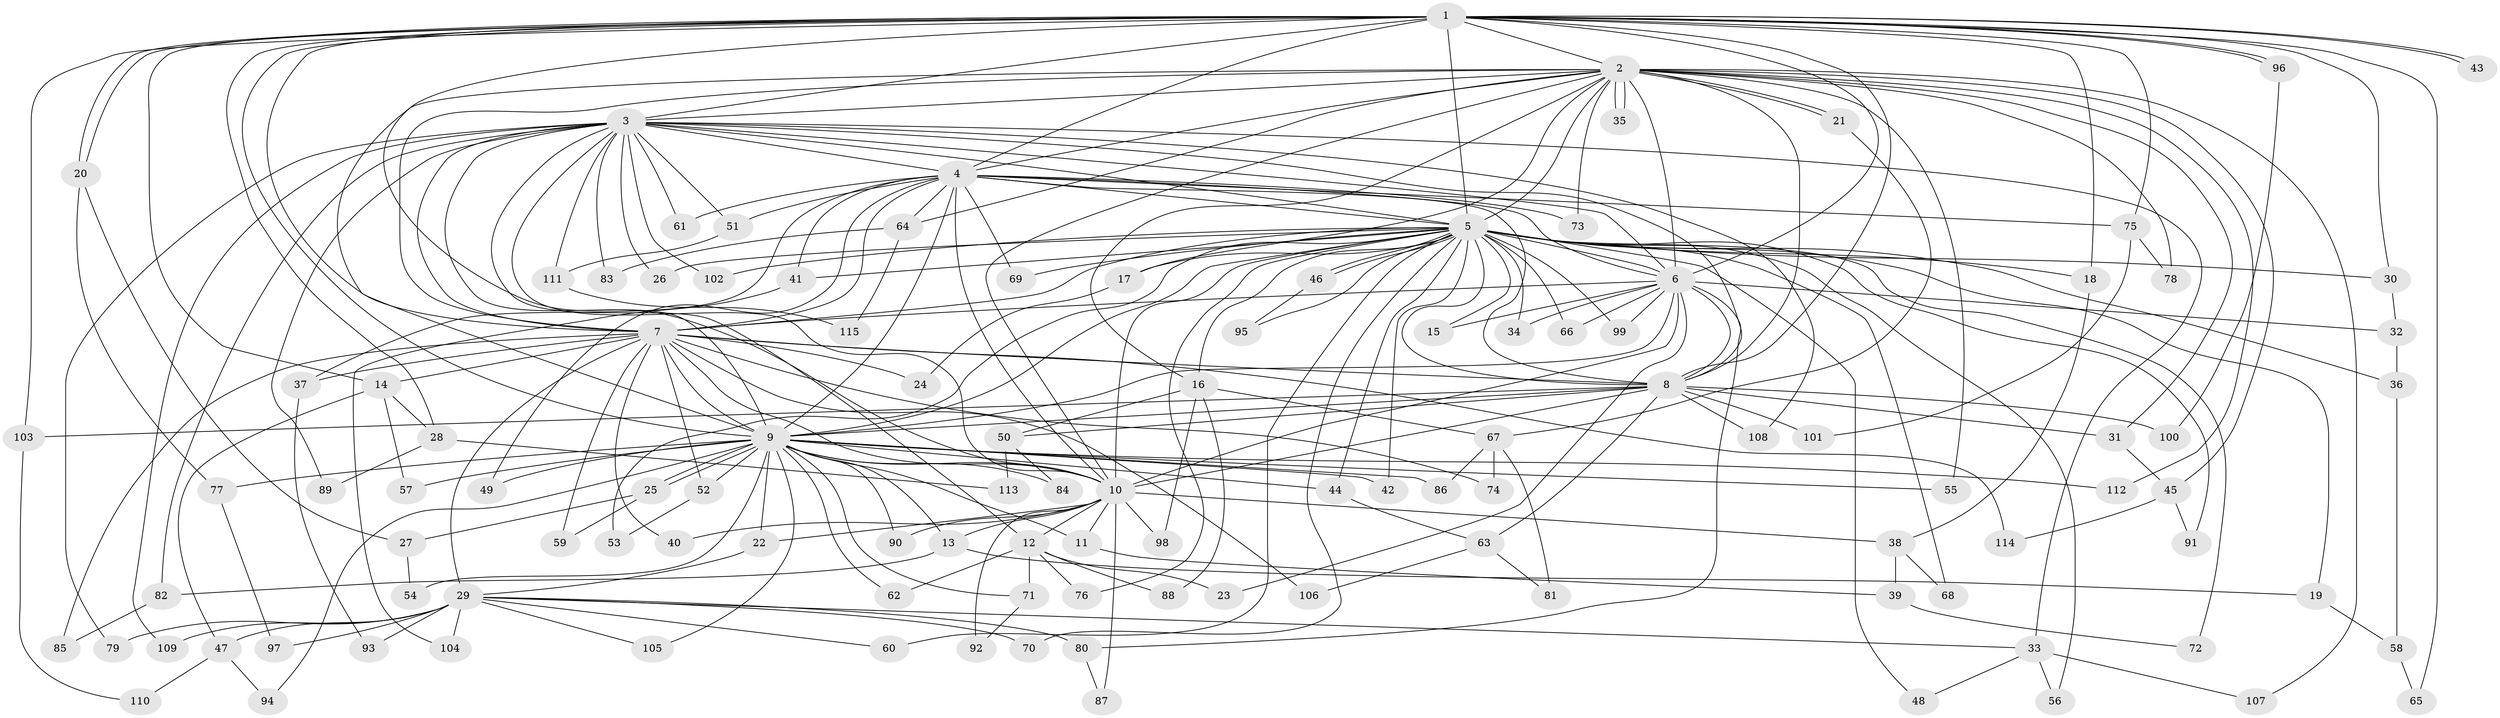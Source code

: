 // Generated by graph-tools (version 1.1) at 2025/14/03/09/25 04:14:03]
// undirected, 115 vertices, 255 edges
graph export_dot {
graph [start="1"]
  node [color=gray90,style=filled];
  1;
  2;
  3;
  4;
  5;
  6;
  7;
  8;
  9;
  10;
  11;
  12;
  13;
  14;
  15;
  16;
  17;
  18;
  19;
  20;
  21;
  22;
  23;
  24;
  25;
  26;
  27;
  28;
  29;
  30;
  31;
  32;
  33;
  34;
  35;
  36;
  37;
  38;
  39;
  40;
  41;
  42;
  43;
  44;
  45;
  46;
  47;
  48;
  49;
  50;
  51;
  52;
  53;
  54;
  55;
  56;
  57;
  58;
  59;
  60;
  61;
  62;
  63;
  64;
  65;
  66;
  67;
  68;
  69;
  70;
  71;
  72;
  73;
  74;
  75;
  76;
  77;
  78;
  79;
  80;
  81;
  82;
  83;
  84;
  85;
  86;
  87;
  88;
  89;
  90;
  91;
  92;
  93;
  94;
  95;
  96;
  97;
  98;
  99;
  100;
  101;
  102;
  103;
  104;
  105;
  106;
  107;
  108;
  109;
  110;
  111;
  112;
  113;
  114;
  115;
  1 -- 2;
  1 -- 3;
  1 -- 4;
  1 -- 5;
  1 -- 6;
  1 -- 7;
  1 -- 8;
  1 -- 9;
  1 -- 10;
  1 -- 14;
  1 -- 18;
  1 -- 20;
  1 -- 20;
  1 -- 28;
  1 -- 30;
  1 -- 43;
  1 -- 43;
  1 -- 65;
  1 -- 75;
  1 -- 96;
  1 -- 96;
  1 -- 103;
  2 -- 3;
  2 -- 4;
  2 -- 5;
  2 -- 6;
  2 -- 7;
  2 -- 8;
  2 -- 9;
  2 -- 10;
  2 -- 16;
  2 -- 17;
  2 -- 21;
  2 -- 21;
  2 -- 31;
  2 -- 35;
  2 -- 35;
  2 -- 45;
  2 -- 55;
  2 -- 64;
  2 -- 73;
  2 -- 78;
  2 -- 107;
  2 -- 112;
  3 -- 4;
  3 -- 5;
  3 -- 6;
  3 -- 7;
  3 -- 8;
  3 -- 9;
  3 -- 10;
  3 -- 12;
  3 -- 26;
  3 -- 33;
  3 -- 51;
  3 -- 61;
  3 -- 79;
  3 -- 82;
  3 -- 83;
  3 -- 89;
  3 -- 102;
  3 -- 108;
  3 -- 109;
  3 -- 111;
  4 -- 5;
  4 -- 6;
  4 -- 7;
  4 -- 8;
  4 -- 9;
  4 -- 10;
  4 -- 37;
  4 -- 41;
  4 -- 49;
  4 -- 51;
  4 -- 61;
  4 -- 64;
  4 -- 69;
  4 -- 73;
  4 -- 75;
  5 -- 6;
  5 -- 7;
  5 -- 8;
  5 -- 9;
  5 -- 10;
  5 -- 15;
  5 -- 16;
  5 -- 17;
  5 -- 18;
  5 -- 19;
  5 -- 26;
  5 -- 30;
  5 -- 34;
  5 -- 36;
  5 -- 41;
  5 -- 42;
  5 -- 44;
  5 -- 46;
  5 -- 46;
  5 -- 48;
  5 -- 53;
  5 -- 56;
  5 -- 60;
  5 -- 66;
  5 -- 68;
  5 -- 69;
  5 -- 70;
  5 -- 72;
  5 -- 76;
  5 -- 91;
  5 -- 95;
  5 -- 99;
  5 -- 102;
  6 -- 7;
  6 -- 8;
  6 -- 9;
  6 -- 10;
  6 -- 15;
  6 -- 23;
  6 -- 32;
  6 -- 34;
  6 -- 66;
  6 -- 80;
  6 -- 99;
  7 -- 8;
  7 -- 9;
  7 -- 10;
  7 -- 14;
  7 -- 24;
  7 -- 29;
  7 -- 37;
  7 -- 40;
  7 -- 52;
  7 -- 59;
  7 -- 74;
  7 -- 85;
  7 -- 106;
  7 -- 114;
  8 -- 9;
  8 -- 10;
  8 -- 31;
  8 -- 50;
  8 -- 63;
  8 -- 100;
  8 -- 101;
  8 -- 103;
  8 -- 108;
  9 -- 10;
  9 -- 11;
  9 -- 13;
  9 -- 22;
  9 -- 25;
  9 -- 25;
  9 -- 42;
  9 -- 44;
  9 -- 49;
  9 -- 52;
  9 -- 54;
  9 -- 55;
  9 -- 57;
  9 -- 62;
  9 -- 71;
  9 -- 77;
  9 -- 84;
  9 -- 86;
  9 -- 90;
  9 -- 94;
  9 -- 105;
  9 -- 112;
  10 -- 11;
  10 -- 12;
  10 -- 13;
  10 -- 22;
  10 -- 38;
  10 -- 40;
  10 -- 87;
  10 -- 90;
  10 -- 92;
  10 -- 98;
  11 -- 39;
  12 -- 23;
  12 -- 62;
  12 -- 71;
  12 -- 76;
  12 -- 88;
  13 -- 19;
  13 -- 82;
  14 -- 28;
  14 -- 47;
  14 -- 57;
  16 -- 50;
  16 -- 67;
  16 -- 88;
  16 -- 98;
  17 -- 24;
  18 -- 38;
  19 -- 58;
  20 -- 27;
  20 -- 77;
  21 -- 67;
  22 -- 29;
  25 -- 27;
  25 -- 59;
  27 -- 54;
  28 -- 89;
  28 -- 113;
  29 -- 33;
  29 -- 47;
  29 -- 60;
  29 -- 70;
  29 -- 79;
  29 -- 80;
  29 -- 93;
  29 -- 97;
  29 -- 104;
  29 -- 105;
  29 -- 109;
  30 -- 32;
  31 -- 45;
  32 -- 36;
  33 -- 48;
  33 -- 56;
  33 -- 107;
  36 -- 58;
  37 -- 93;
  38 -- 39;
  38 -- 68;
  39 -- 72;
  41 -- 104;
  44 -- 63;
  45 -- 91;
  45 -- 114;
  46 -- 95;
  47 -- 94;
  47 -- 110;
  50 -- 84;
  50 -- 113;
  51 -- 111;
  52 -- 53;
  58 -- 65;
  63 -- 81;
  63 -- 106;
  64 -- 83;
  64 -- 115;
  67 -- 74;
  67 -- 81;
  67 -- 86;
  71 -- 92;
  75 -- 78;
  75 -- 101;
  77 -- 97;
  80 -- 87;
  82 -- 85;
  96 -- 100;
  103 -- 110;
  111 -- 115;
}

